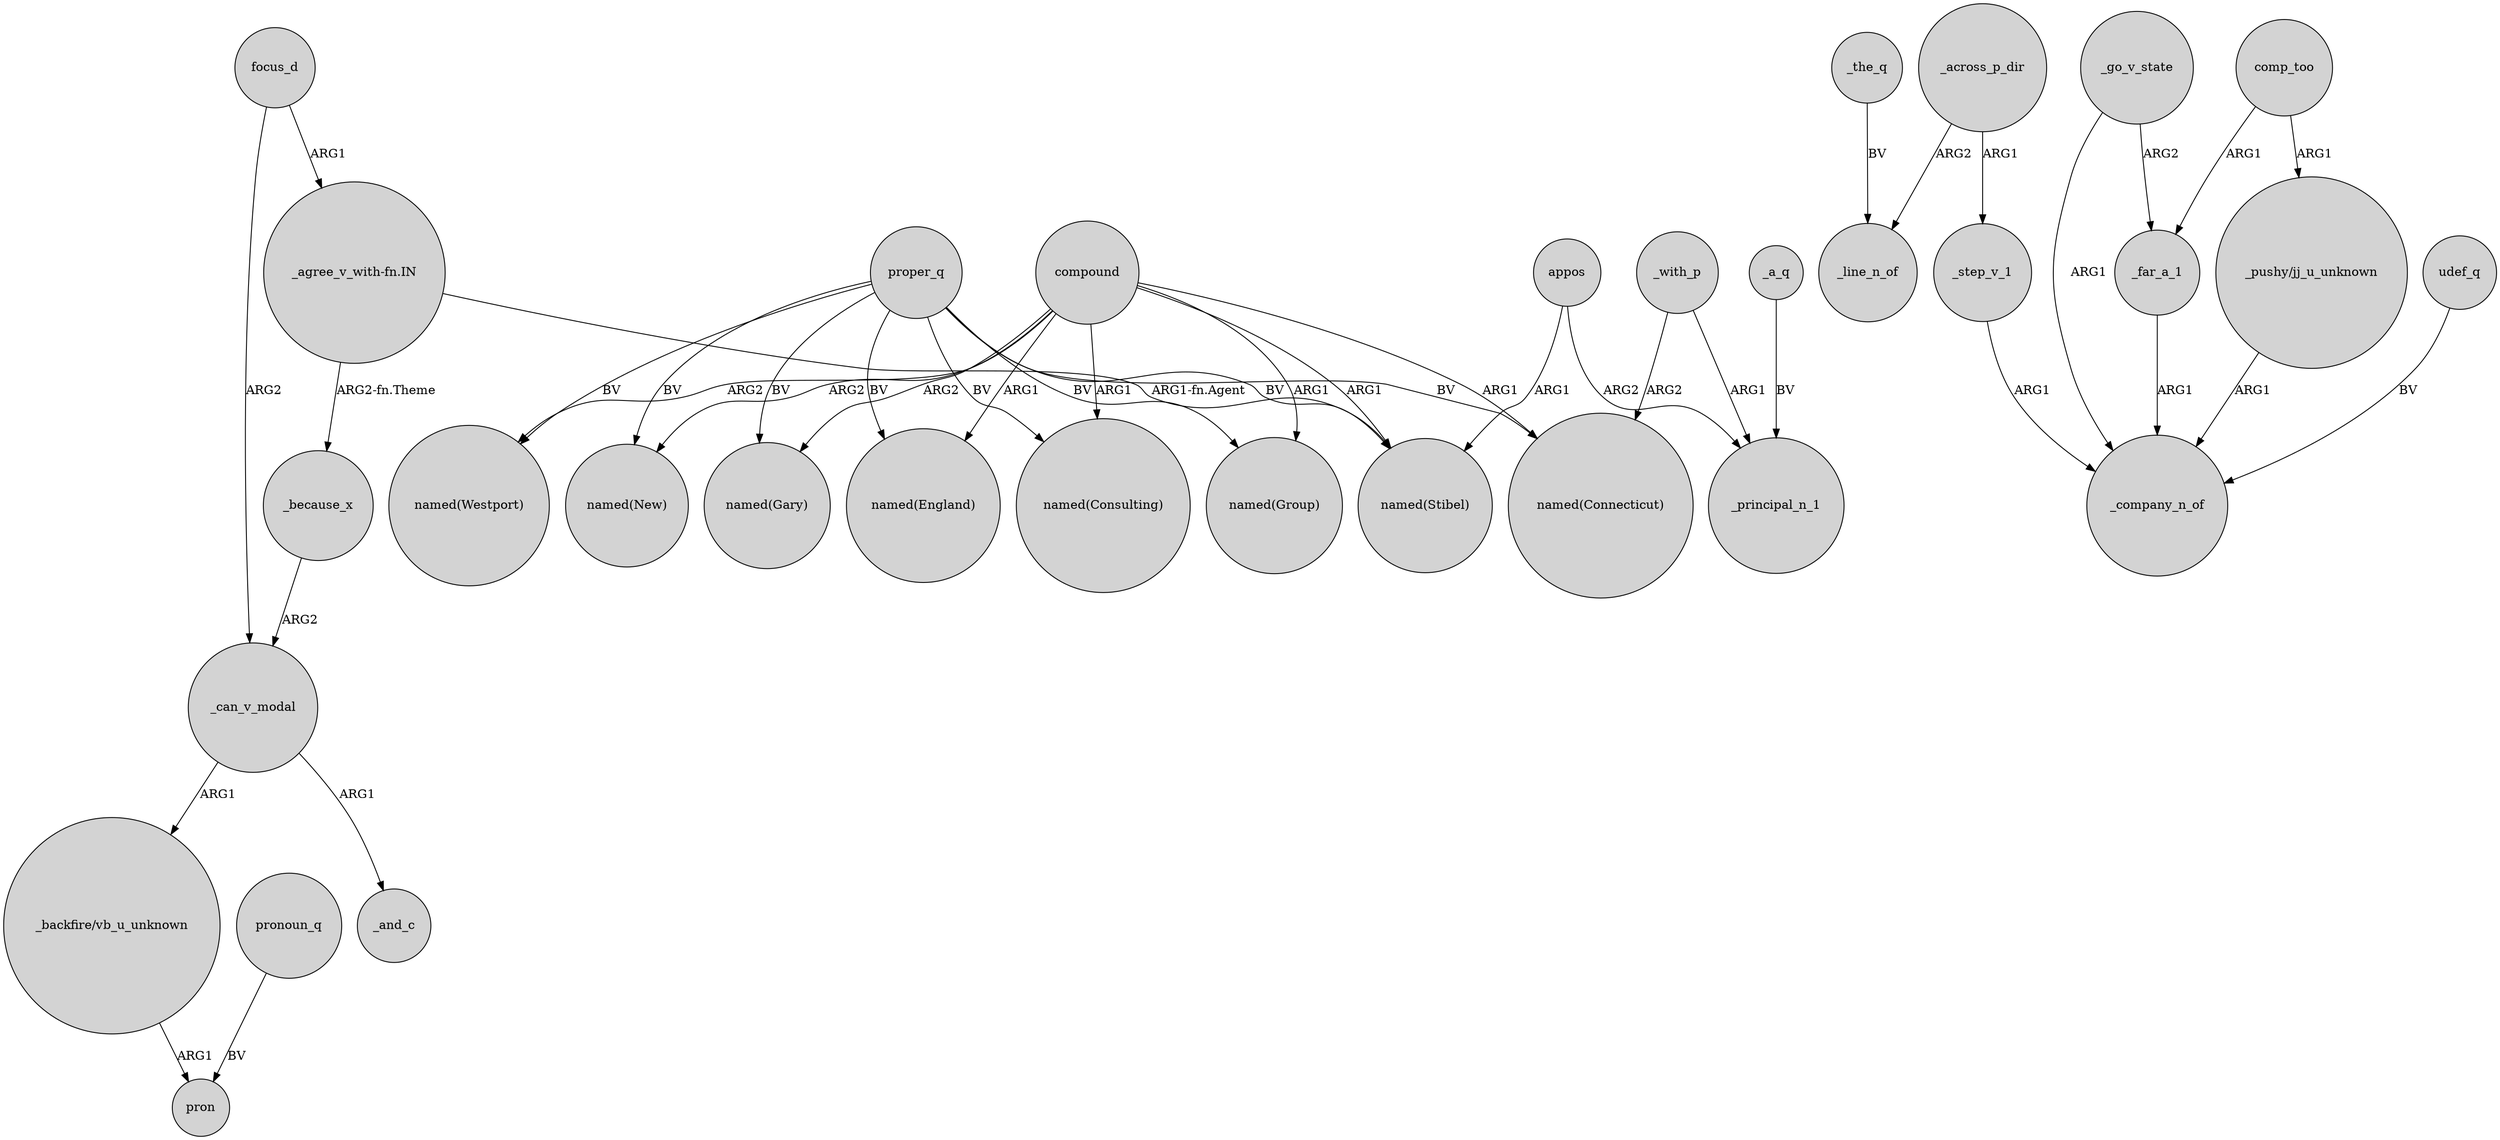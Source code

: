 digraph {
	node [shape=circle style=filled]
	_because_x -> _can_v_modal [label=ARG2]
	compound -> "named(New)" [label=ARG2]
	compound -> "named(Stibel)" [label=ARG1]
	compound -> "named(Westport)" [label=ARG2]
	proper_q -> "named(New)" [label=BV]
	proper_q -> "named(Stibel)" [label=BV]
	_the_q -> _line_n_of [label=BV]
	_can_v_modal -> "_backfire/vb_u_unknown" [label=ARG1]
	_with_p -> _principal_n_1 [label=ARG1]
	proper_q -> "named(England)" [label=BV]
	_go_v_state -> _far_a_1 [label=ARG2]
	appos -> "named(Stibel)" [label=ARG1]
	_across_p_dir -> _step_v_1 [label=ARG1]
	"_agree_v_with-fn.IN" -> "named(Stibel)" [label="ARG1-fn.Agent"]
	_far_a_1 -> _company_n_of [label=ARG1]
	appos -> _principal_n_1 [label=ARG2]
	proper_q -> "named(Gary)" [label=BV]
	compound -> "named(Group)" [label=ARG1]
	_across_p_dir -> _line_n_of [label=ARG2]
	_a_q -> _principal_n_1 [label=BV]
	pronoun_q -> pron [label=BV]
	_with_p -> "named(Connecticut)" [label=ARG2]
	compound -> "named(Connecticut)" [label=ARG1]
	comp_too -> _far_a_1 [label=ARG1]
	"_backfire/vb_u_unknown" -> pron [label=ARG1]
	"_pushy/jj_u_unknown" -> _company_n_of [label=ARG1]
	compound -> "named(England)" [label=ARG1]
	_can_v_modal -> _and_c [label=ARG1]
	proper_q -> "named(Connecticut)" [label=BV]
	proper_q -> "named(Group)" [label=BV]
	focus_d -> "_agree_v_with-fn.IN" [label=ARG1]
	compound -> "named(Consulting)" [label=ARG1]
	_go_v_state -> _company_n_of [label=ARG1]
	udef_q -> _company_n_of [label=BV]
	_step_v_1 -> _company_n_of [label=ARG1]
	comp_too -> "_pushy/jj_u_unknown" [label=ARG1]
	"_agree_v_with-fn.IN" -> _because_x [label="ARG2-fn.Theme"]
	focus_d -> _can_v_modal [label=ARG2]
	proper_q -> "named(Consulting)" [label=BV]
	compound -> "named(Gary)" [label=ARG2]
	proper_q -> "named(Westport)" [label=BV]
}
